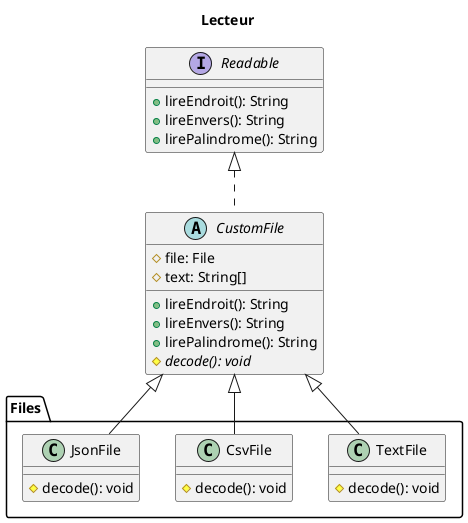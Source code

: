 @startuml
title Lecteur

top to bottom direction

interface Readable {
  + lireEndroit(): String
  + lireEnvers(): String
  + lirePalindrome(): String
}

Readable <|.. CustomFile

abstract CustomFile {
  # file: File
  # text: String[]
  + lireEndroit(): String
  + lireEnvers(): String
  + lirePalindrome(): String 
  # {abstract} decode(): void
}

package "Files" {
  class TextFile {
    # decode(): void
  }
  class CsvFile {
    # decode(): void
  }
  class JsonFile  {
    # decode(): void
  }
}

CustomFile <|-- TextFile
CustomFile <|-- CsvFile
CustomFile <|-- JsonFile

@enduml
